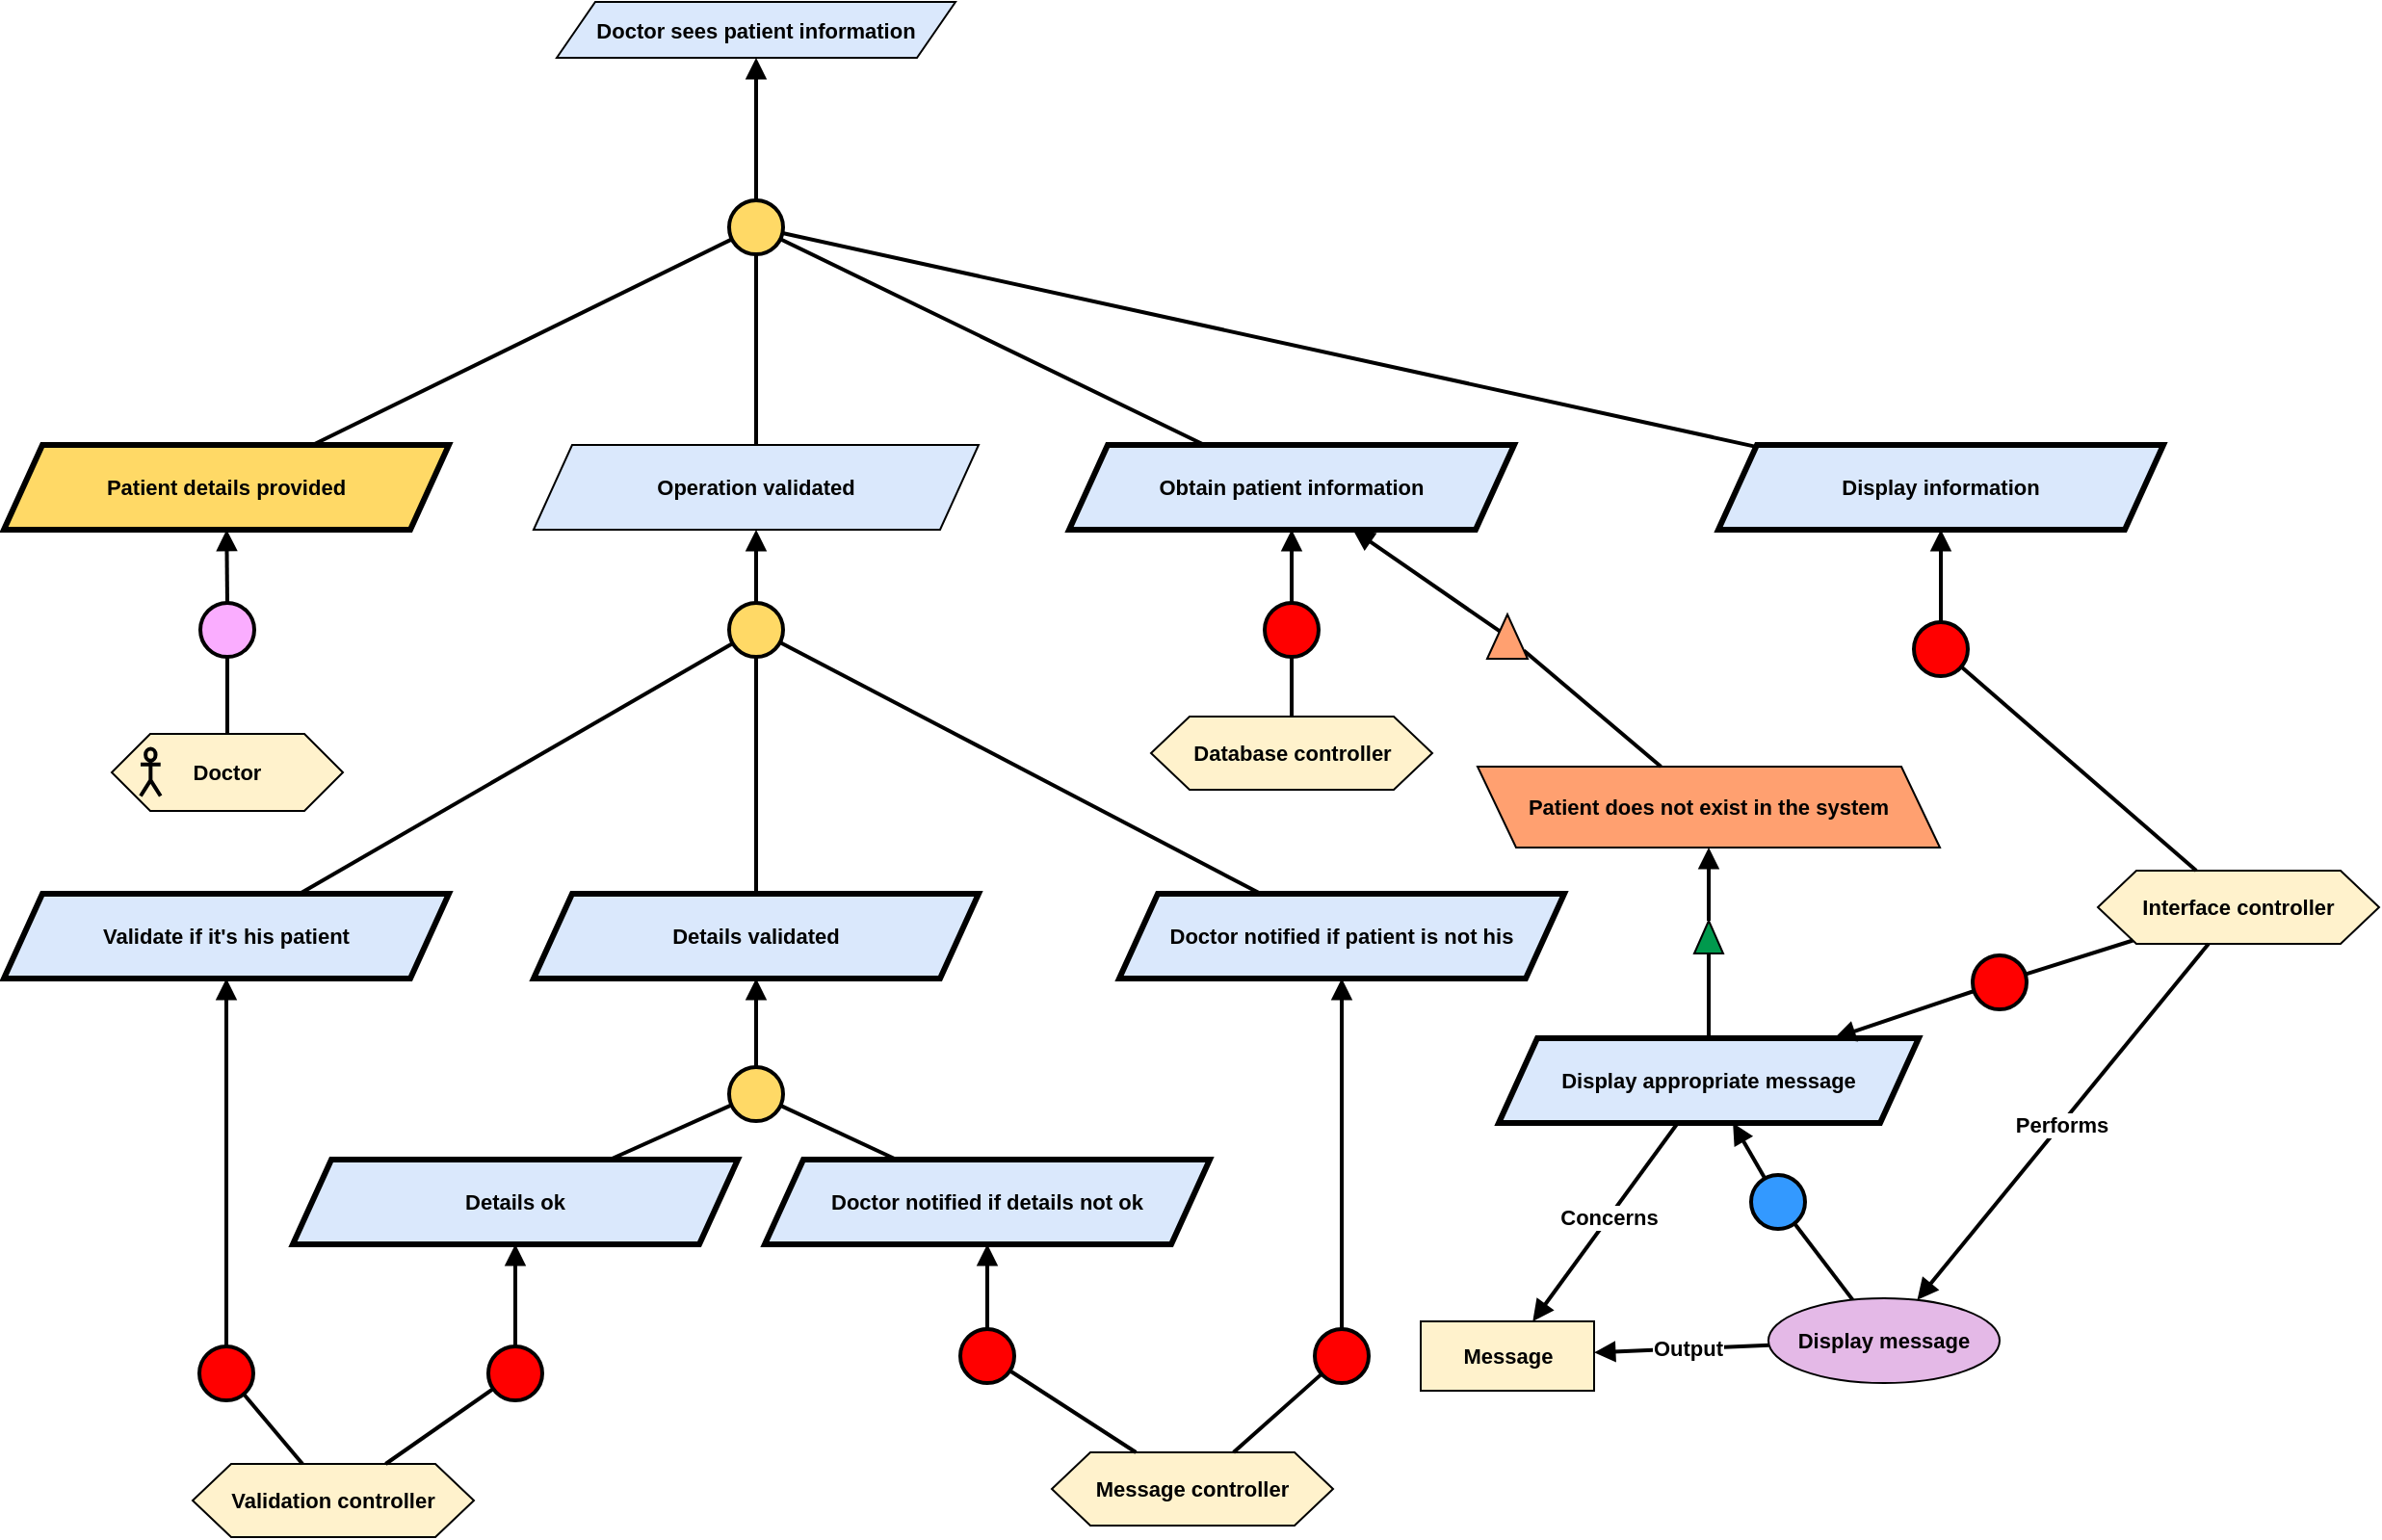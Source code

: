 <mxfile version="24.2.7" type="github">
  <diagram name="Page-1" id="sQ77rlIV0oNkLylMCGIl">
    <mxGraphModel dx="4059" dy="316" grid="0" gridSize="10" guides="1" tooltips="1" connect="1" arrows="1" fold="1" page="0" pageScale="1" pageWidth="827" pageHeight="1169" math="0" shadow="0">
      <root>
        <mxCell id="0" />
        <mxCell id="1" parent="0" />
        <mxCell id="BdWWr_sJzwSr1wSNOOl_-1" value="&lt;b&gt;Doctor sees patient information&lt;/b&gt;" style="shape=parallelogram;perimeter=parallelogramPerimeter;whiteSpace=wrap;html=1;fixedSize=1;fillColor=#dae8fc;strokeColor=#000000;fontFamily=Helvetica;fontSize=11;fontColor=default;labelBackgroundColor=none;" parent="1" vertex="1">
          <mxGeometry x="-2200" y="554" width="207" height="29" as="geometry" />
        </mxCell>
        <mxCell id="hpAG6TOJIAuAHVNSx_Au-1" value="" style="ellipse;whiteSpace=wrap;html=1;aspect=fixed;fillColor=#FFD966;strokeWidth=2;" parent="1" vertex="1">
          <mxGeometry x="-2110.5" y="657" width="28" height="28" as="geometry" />
        </mxCell>
        <mxCell id="hpAG6TOJIAuAHVNSx_Au-2" value="" style="endArrow=block;html=1;rounded=0;endFill=1;strokeWidth=2;" parent="1" source="hpAG6TOJIAuAHVNSx_Au-1" target="BdWWr_sJzwSr1wSNOOl_-1" edge="1">
          <mxGeometry width="50" height="50" relative="1" as="geometry">
            <mxPoint x="-2020.815" y="743.972" as="sourcePoint" />
            <mxPoint x="-2208.998" y="631" as="targetPoint" />
          </mxGeometry>
        </mxCell>
        <mxCell id="hpAG6TOJIAuAHVNSx_Au-3" value="" style="endArrow=none;html=1;rounded=0;strokeWidth=2;" parent="1" source="hpAG6TOJIAuAHVNSx_Au-4" target="hpAG6TOJIAuAHVNSx_Au-1" edge="1">
          <mxGeometry width="50" height="50" relative="1" as="geometry">
            <mxPoint x="-2096" y="753" as="sourcePoint" />
            <mxPoint x="-1996.81" y="742" as="targetPoint" />
          </mxGeometry>
        </mxCell>
        <mxCell id="hpAG6TOJIAuAHVNSx_Au-4" value="&lt;b&gt;Patient details provided&lt;/b&gt;" style="shape=parallelogram;perimeter=parallelogramPerimeter;whiteSpace=wrap;html=1;fixedSize=1;fillColor=#FFD966;strokeColor=#000000;strokeWidth=3;fontFamily=Helvetica;fontSize=11;fontColor=default;labelBackgroundColor=none;" parent="1" vertex="1">
          <mxGeometry x="-2487" y="784" width="231" height="44" as="geometry" />
        </mxCell>
        <mxCell id="hpAG6TOJIAuAHVNSx_Au-5" value="&lt;b&gt;Operation validated&lt;/b&gt;" style="shape=parallelogram;perimeter=parallelogramPerimeter;whiteSpace=wrap;html=1;fixedSize=1;fillColor=#dae8fc;strokeColor=#000000;strokeWidth=1;fontFamily=Helvetica;fontSize=11;fontColor=default;labelBackgroundColor=none;" parent="1" vertex="1">
          <mxGeometry x="-2212" y="784" width="231" height="44" as="geometry" />
        </mxCell>
        <mxCell id="hpAG6TOJIAuAHVNSx_Au-6" value="" style="endArrow=none;html=1;rounded=0;strokeWidth=2;" parent="1" source="hpAG6TOJIAuAHVNSx_Au-5" target="hpAG6TOJIAuAHVNSx_Au-1" edge="1">
          <mxGeometry width="50" height="50" relative="1" as="geometry">
            <mxPoint x="-2086" y="763" as="sourcePoint" />
            <mxPoint x="-2086" y="695" as="targetPoint" />
          </mxGeometry>
        </mxCell>
        <mxCell id="hpAG6TOJIAuAHVNSx_Au-7" value="" style="ellipse;whiteSpace=wrap;html=1;aspect=fixed;fillColor=#FFD966;strokeWidth=2;" parent="1" vertex="1">
          <mxGeometry x="-2110.5" y="866" width="28" height="28" as="geometry" />
        </mxCell>
        <mxCell id="hpAG6TOJIAuAHVNSx_Au-8" value="" style="endArrow=block;html=1;rounded=0;endFill=1;strokeWidth=2;" parent="1" source="hpAG6TOJIAuAHVNSx_Au-7" target="hpAG6TOJIAuAHVNSx_Au-5" edge="1">
          <mxGeometry width="50" height="50" relative="1" as="geometry">
            <mxPoint x="-2097.005" y="924.972" as="sourcePoint" />
            <mxPoint x="-2101" y="880" as="targetPoint" />
          </mxGeometry>
        </mxCell>
        <mxCell id="hpAG6TOJIAuAHVNSx_Au-9" value="" style="endArrow=none;html=1;rounded=0;strokeWidth=2;" parent="1" source="hpAG6TOJIAuAHVNSx_Au-17" target="hpAG6TOJIAuAHVNSx_Au-7" edge="1">
          <mxGeometry width="50" height="50" relative="1" as="geometry">
            <mxPoint x="-2098" y="987" as="sourcePoint" />
            <mxPoint x="-2073" y="923" as="targetPoint" />
          </mxGeometry>
        </mxCell>
        <mxCell id="hpAG6TOJIAuAHVNSx_Au-17" value="&lt;b&gt;Details validated&lt;/b&gt;" style="shape=parallelogram;perimeter=parallelogramPerimeter;whiteSpace=wrap;html=1;fixedSize=1;fillColor=#dae8fc;strokeColor=#000000;strokeWidth=3;fontFamily=Helvetica;fontSize=11;fontColor=default;labelBackgroundColor=none;" parent="1" vertex="1">
          <mxGeometry x="-2212" y="1017" width="231" height="44" as="geometry" />
        </mxCell>
        <mxCell id="hpAG6TOJIAuAHVNSx_Au-18" value="" style="ellipse;whiteSpace=wrap;html=1;aspect=fixed;fillColor=#FAADFF;strokeWidth=2;fontFamily=Helvetica;fontSize=11;fontColor=default;labelBackgroundColor=default;" parent="1" vertex="1">
          <mxGeometry x="-2385" y="866" width="28" height="28" as="geometry" />
        </mxCell>
        <mxCell id="hpAG6TOJIAuAHVNSx_Au-19" value="" style="endArrow=block;html=1;rounded=0;endFill=1;strokeWidth=2;strokeColor=default;align=center;verticalAlign=middle;fontFamily=Helvetica;fontSize=11;fontColor=default;labelBackgroundColor=default;" parent="1" source="hpAG6TOJIAuAHVNSx_Au-18" target="hpAG6TOJIAuAHVNSx_Au-4" edge="1">
          <mxGeometry width="50" height="50" relative="1" as="geometry">
            <mxPoint x="-2478.255" y="949.972" as="sourcePoint" />
            <mxPoint x="-2382.371" y="826.0" as="targetPoint" />
          </mxGeometry>
        </mxCell>
        <mxCell id="hpAG6TOJIAuAHVNSx_Au-20" value="" style="endArrow=none;html=1;rounded=0;strokeWidth=2;strokeColor=default;align=center;verticalAlign=middle;fontFamily=Helvetica;fontSize=11;fontColor=default;labelBackgroundColor=default;" parent="1" source="hpAG6TOJIAuAHVNSx_Au-22" target="hpAG6TOJIAuAHVNSx_Au-18" edge="1">
          <mxGeometry width="50" height="50" relative="1" as="geometry">
            <mxPoint x="-2321.606" y="990.5" as="sourcePoint" />
            <mxPoint x="-2436.25" y="946" as="targetPoint" />
            <Array as="points" />
          </mxGeometry>
        </mxCell>
        <mxCell id="hpAG6TOJIAuAHVNSx_Au-21" value="" style="group" parent="1" vertex="1" connectable="0">
          <mxGeometry x="-2431" y="934" width="120" height="40" as="geometry" />
        </mxCell>
        <mxCell id="hpAG6TOJIAuAHVNSx_Au-22" value="&lt;div&gt;&lt;b&gt;Doctor&lt;/b&gt;&lt;/div&gt;" style="shape=hexagon;perimeter=hexagonPerimeter2;whiteSpace=wrap;html=1;fixedSize=1;fillColor=#FFF2CC;fontFamily=Helvetica;fontSize=11;fontColor=default;labelBackgroundColor=none;" parent="hpAG6TOJIAuAHVNSx_Au-21" vertex="1">
          <mxGeometry width="120" height="40" as="geometry" />
        </mxCell>
        <mxCell id="hpAG6TOJIAuAHVNSx_Au-23" value="" style="shape=umlActor;verticalLabelPosition=bottom;verticalAlign=top;html=1;outlineConnect=0;fillColor=none;strokeWidth=2;fontFamily=Helvetica;fontSize=11;fontColor=default;labelBackgroundColor=default;" parent="hpAG6TOJIAuAHVNSx_Au-21" vertex="1">
          <mxGeometry x="14.983" y="7.75" width="10.373" height="24.5" as="geometry" />
        </mxCell>
        <mxCell id="hpAG6TOJIAuAHVNSx_Au-24" value="&lt;div&gt;&lt;b&gt;Validation controller&lt;/b&gt;&lt;/div&gt;" style="shape=hexagon;perimeter=hexagonPerimeter2;whiteSpace=wrap;html=1;fixedSize=1;fillColor=#FFF2CC;fontFamily=Helvetica;fontSize=11;fontColor=default;labelBackgroundColor=none;" parent="1" vertex="1">
          <mxGeometry x="-2389" y="1313" width="146" height="38" as="geometry" />
        </mxCell>
        <mxCell id="hpAG6TOJIAuAHVNSx_Au-25" value="" style="ellipse;whiteSpace=wrap;html=1;aspect=fixed;fillColor=#FF0000;strokeWidth=2;" parent="1" vertex="1">
          <mxGeometry x="-2235.5" y="1252" width="28" height="28" as="geometry" />
        </mxCell>
        <mxCell id="hpAG6TOJIAuAHVNSx_Au-26" value="" style="endArrow=block;html=1;rounded=0;endFill=1;strokeWidth=2;" parent="1" source="hpAG6TOJIAuAHVNSx_Au-25" target="hpAG6TOJIAuAHVNSx_Au-41" edge="1">
          <mxGeometry width="50" height="50" relative="1" as="geometry">
            <mxPoint x="-2393.505" y="1387.972" as="sourcePoint" />
            <mxPoint x="-2345" y="1282" as="targetPoint" />
          </mxGeometry>
        </mxCell>
        <mxCell id="hpAG6TOJIAuAHVNSx_Au-27" value="" style="endArrow=none;html=1;rounded=0;strokeWidth=2;" parent="1" source="hpAG6TOJIAuAHVNSx_Au-24" target="hpAG6TOJIAuAHVNSx_Au-25" edge="1">
          <mxGeometry width="50" height="50" relative="1" as="geometry">
            <mxPoint x="-2394.5" y="1450" as="sourcePoint" />
            <mxPoint x="-2369.5" y="1386" as="targetPoint" />
          </mxGeometry>
        </mxCell>
        <mxCell id="hpAG6TOJIAuAHVNSx_Au-28" value="" style="endArrow=none;html=1;rounded=0;strokeWidth=2;" parent="1" source="hpAG6TOJIAuAHVNSx_Au-29" target="hpAG6TOJIAuAHVNSx_Au-7" edge="1">
          <mxGeometry width="50" height="50" relative="1" as="geometry">
            <mxPoint x="-1820" y="977" as="sourcePoint" />
            <mxPoint x="-1830" y="934" as="targetPoint" />
          </mxGeometry>
        </mxCell>
        <mxCell id="hpAG6TOJIAuAHVNSx_Au-29" value="&lt;b&gt;Validate if it&#39;s his patient&lt;/b&gt;" style="shape=parallelogram;perimeter=parallelogramPerimeter;whiteSpace=wrap;html=1;fixedSize=1;fillColor=#dae8fc;strokeColor=#000000;strokeWidth=3;fontFamily=Helvetica;fontSize=11;fontColor=default;labelBackgroundColor=none;" parent="1" vertex="1">
          <mxGeometry x="-2487" y="1017" width="231" height="44" as="geometry" />
        </mxCell>
        <mxCell id="hpAG6TOJIAuAHVNSx_Au-30" value="" style="ellipse;whiteSpace=wrap;html=1;aspect=fixed;fillColor=#FF0000;strokeWidth=2;" parent="1" vertex="1">
          <mxGeometry x="-2385.5" y="1252" width="28" height="28" as="geometry" />
        </mxCell>
        <mxCell id="hpAG6TOJIAuAHVNSx_Au-31" value="" style="endArrow=block;html=1;rounded=0;endFill=1;strokeWidth=2;" parent="1" source="hpAG6TOJIAuAHVNSx_Au-30" target="hpAG6TOJIAuAHVNSx_Au-29" edge="1">
          <mxGeometry width="50" height="50" relative="1" as="geometry">
            <mxPoint x="-2489.505" y="1314.972" as="sourcePoint" />
            <mxPoint x="-2438" y="1204" as="targetPoint" />
          </mxGeometry>
        </mxCell>
        <mxCell id="hpAG6TOJIAuAHVNSx_Au-32" value="" style="endArrow=none;html=1;rounded=0;strokeWidth=2;" parent="1" source="hpAG6TOJIAuAHVNSx_Au-24" target="hpAG6TOJIAuAHVNSx_Au-30" edge="1">
          <mxGeometry width="50" height="50" relative="1" as="geometry">
            <mxPoint x="-2140.5" y="1482" as="sourcePoint" />
            <mxPoint x="-2120.5" y="1393" as="targetPoint" />
          </mxGeometry>
        </mxCell>
        <mxCell id="hpAG6TOJIAuAHVNSx_Au-35" value="&lt;b&gt;Obtain patient information&lt;/b&gt;" style="shape=parallelogram;perimeter=parallelogramPerimeter;whiteSpace=wrap;html=1;fixedSize=1;fillColor=#dae8fc;strokeColor=#000000;strokeWidth=3;fontFamily=Helvetica;fontSize=11;fontColor=default;labelBackgroundColor=none;" parent="1" vertex="1">
          <mxGeometry x="-1934" y="784" width="231" height="44" as="geometry" />
        </mxCell>
        <mxCell id="hpAG6TOJIAuAHVNSx_Au-36" value="" style="endArrow=none;html=1;rounded=0;strokeWidth=2;" parent="1" source="hpAG6TOJIAuAHVNSx_Au-35" target="hpAG6TOJIAuAHVNSx_Au-1" edge="1">
          <mxGeometry width="50" height="50" relative="1" as="geometry">
            <mxPoint x="-2087" y="794" as="sourcePoint" />
            <mxPoint x="-2087" y="695" as="targetPoint" />
          </mxGeometry>
        </mxCell>
        <mxCell id="hpAG6TOJIAuAHVNSx_Au-37" value="&lt;div&gt;&lt;b&gt;Database controller&lt;/b&gt;&lt;/div&gt;" style="shape=hexagon;perimeter=hexagonPerimeter2;whiteSpace=wrap;html=1;fixedSize=1;fillColor=#FFF2CC;fontFamily=Helvetica;fontSize=11;fontColor=default;labelBackgroundColor=none;" parent="1" vertex="1">
          <mxGeometry x="-1891.5" y="925" width="146" height="38" as="geometry" />
        </mxCell>
        <mxCell id="hpAG6TOJIAuAHVNSx_Au-38" value="" style="ellipse;whiteSpace=wrap;html=1;aspect=fixed;fillColor=#FF0000;strokeWidth=2;" parent="1" vertex="1">
          <mxGeometry x="-1832.5" y="866" width="28" height="28" as="geometry" />
        </mxCell>
        <mxCell id="hpAG6TOJIAuAHVNSx_Au-39" value="" style="endArrow=block;html=1;rounded=0;endFill=1;strokeWidth=2;" parent="1" source="hpAG6TOJIAuAHVNSx_Au-38" target="hpAG6TOJIAuAHVNSx_Au-35" edge="1">
          <mxGeometry width="50" height="50" relative="1" as="geometry">
            <mxPoint x="-1794.005" y="927.972" as="sourcePoint" />
            <mxPoint x="-1798" y="883" as="targetPoint" />
          </mxGeometry>
        </mxCell>
        <mxCell id="hpAG6TOJIAuAHVNSx_Au-40" value="" style="endArrow=none;html=1;rounded=0;strokeWidth=2;" parent="1" source="hpAG6TOJIAuAHVNSx_Au-37" target="hpAG6TOJIAuAHVNSx_Au-38" edge="1">
          <mxGeometry width="50" height="50" relative="1" as="geometry">
            <mxPoint x="-1795" y="990" as="sourcePoint" />
            <mxPoint x="-1770" y="926" as="targetPoint" />
          </mxGeometry>
        </mxCell>
        <mxCell id="hpAG6TOJIAuAHVNSx_Au-41" value="&lt;b&gt;Details ok&lt;/b&gt;" style="shape=parallelogram;perimeter=parallelogramPerimeter;whiteSpace=wrap;html=1;fixedSize=1;fillColor=#dae8fc;strokeColor=#000000;strokeWidth=3;fontFamily=Helvetica;fontSize=11;fontColor=default;labelBackgroundColor=none;" parent="1" vertex="1">
          <mxGeometry x="-2337" y="1155" width="231" height="44" as="geometry" />
        </mxCell>
        <mxCell id="hpAG6TOJIAuAHVNSx_Au-42" value="&lt;b&gt;Doctor notified if details not ok&lt;/b&gt;" style="shape=parallelogram;perimeter=parallelogramPerimeter;whiteSpace=wrap;html=1;fixedSize=1;fillColor=#dae8fc;strokeColor=#000000;strokeWidth=3;fontFamily=Helvetica;fontSize=11;fontColor=default;labelBackgroundColor=none;" parent="1" vertex="1">
          <mxGeometry x="-2092" y="1155" width="231" height="44" as="geometry" />
        </mxCell>
        <mxCell id="hpAG6TOJIAuAHVNSx_Au-43" value="" style="ellipse;whiteSpace=wrap;html=1;aspect=fixed;fillColor=#FFD966;strokeWidth=2;" parent="1" vertex="1">
          <mxGeometry x="-2110.5" y="1107" width="28" height="28" as="geometry" />
        </mxCell>
        <mxCell id="hpAG6TOJIAuAHVNSx_Au-44" value="" style="endArrow=block;html=1;rounded=0;endFill=1;strokeWidth=2;" parent="1" source="hpAG6TOJIAuAHVNSx_Au-43" target="hpAG6TOJIAuAHVNSx_Au-17" edge="1">
          <mxGeometry width="50" height="50" relative="1" as="geometry">
            <mxPoint x="-2130.005" y="1133.972" as="sourcePoint" />
            <mxPoint x="-2134" y="1089" as="targetPoint" />
          </mxGeometry>
        </mxCell>
        <mxCell id="hpAG6TOJIAuAHVNSx_Au-45" value="" style="endArrow=none;html=1;rounded=0;strokeWidth=2;" parent="1" source="hpAG6TOJIAuAHVNSx_Au-41" target="hpAG6TOJIAuAHVNSx_Au-43" edge="1">
          <mxGeometry width="50" height="50" relative="1" as="geometry">
            <mxPoint x="-2131" y="1196" as="sourcePoint" />
            <mxPoint x="-2106" y="1132" as="targetPoint" />
          </mxGeometry>
        </mxCell>
        <mxCell id="hpAG6TOJIAuAHVNSx_Au-46" value="" style="endArrow=none;html=1;rounded=0;strokeWidth=2;" parent="1" source="hpAG6TOJIAuAHVNSx_Au-42" target="hpAG6TOJIAuAHVNSx_Au-43" edge="1">
          <mxGeometry width="50" height="50" relative="1" as="geometry">
            <mxPoint x="-2223" y="1197" as="sourcePoint" />
            <mxPoint x="-2123" y="1139" as="targetPoint" />
          </mxGeometry>
        </mxCell>
        <mxCell id="hpAG6TOJIAuAHVNSx_Au-47" value="&lt;div&gt;&lt;b&gt;Message controller&lt;/b&gt;&lt;/div&gt;" style="shape=hexagon;perimeter=hexagonPerimeter2;whiteSpace=wrap;html=1;fixedSize=1;fillColor=#FFF2CC;fontFamily=Helvetica;fontSize=11;fontColor=default;labelBackgroundColor=none;" parent="1" vertex="1">
          <mxGeometry x="-1943" y="1307" width="146" height="38" as="geometry" />
        </mxCell>
        <mxCell id="hpAG6TOJIAuAHVNSx_Au-48" value="" style="ellipse;whiteSpace=wrap;html=1;aspect=fixed;fillColor=#FF0000;strokeWidth=2;" parent="1" vertex="1">
          <mxGeometry x="-1990.5" y="1243" width="28" height="28" as="geometry" />
        </mxCell>
        <mxCell id="hpAG6TOJIAuAHVNSx_Au-49" value="" style="endArrow=block;html=1;rounded=0;endFill=1;strokeWidth=2;" parent="1" source="hpAG6TOJIAuAHVNSx_Au-48" target="hpAG6TOJIAuAHVNSx_Au-42" edge="1">
          <mxGeometry width="50" height="50" relative="1" as="geometry">
            <mxPoint x="-1964.005" y="1248.972" as="sourcePoint" />
            <mxPoint x="-1968" y="1204" as="targetPoint" />
          </mxGeometry>
        </mxCell>
        <mxCell id="hpAG6TOJIAuAHVNSx_Au-50" value="" style="endArrow=none;html=1;rounded=0;strokeWidth=2;" parent="1" source="hpAG6TOJIAuAHVNSx_Au-47" target="hpAG6TOJIAuAHVNSx_Au-48" edge="1">
          <mxGeometry width="50" height="50" relative="1" as="geometry">
            <mxPoint x="-1965" y="1311" as="sourcePoint" />
            <mxPoint x="-1940" y="1247" as="targetPoint" />
          </mxGeometry>
        </mxCell>
        <mxCell id="hpAG6TOJIAuAHVNSx_Au-51" value="&lt;b&gt;Doctor notified if patient is not his&lt;/b&gt;" style="shape=parallelogram;perimeter=parallelogramPerimeter;whiteSpace=wrap;html=1;fixedSize=1;fillColor=#dae8fc;strokeColor=#000000;strokeWidth=3;fontFamily=Helvetica;fontSize=11;fontColor=default;labelBackgroundColor=none;" parent="1" vertex="1">
          <mxGeometry x="-1908" y="1017" width="231" height="44" as="geometry" />
        </mxCell>
        <mxCell id="hpAG6TOJIAuAHVNSx_Au-53" value="" style="endArrow=none;html=1;rounded=0;strokeWidth=2;" parent="1" source="hpAG6TOJIAuAHVNSx_Au-51" target="hpAG6TOJIAuAHVNSx_Au-7" edge="1">
          <mxGeometry width="50" height="50" relative="1" as="geometry">
            <mxPoint x="-1961" y="1021" as="sourcePoint" />
            <mxPoint x="-2077" y="900" as="targetPoint" />
          </mxGeometry>
        </mxCell>
        <mxCell id="hpAG6TOJIAuAHVNSx_Au-54" value="" style="ellipse;whiteSpace=wrap;html=1;aspect=fixed;fillColor=#FF0000;strokeWidth=2;" parent="1" vertex="1">
          <mxGeometry x="-1806.5" y="1243" width="28" height="28" as="geometry" />
        </mxCell>
        <mxCell id="hpAG6TOJIAuAHVNSx_Au-55" value="" style="endArrow=block;html=1;rounded=0;endFill=1;strokeWidth=2;" parent="1" source="hpAG6TOJIAuAHVNSx_Au-54" target="hpAG6TOJIAuAHVNSx_Au-51" edge="1">
          <mxGeometry width="50" height="50" relative="1" as="geometry">
            <mxPoint x="-1821.505" y="1249.972" as="sourcePoint" />
            <mxPoint x="-1826.5" y="1200" as="targetPoint" />
          </mxGeometry>
        </mxCell>
        <mxCell id="hpAG6TOJIAuAHVNSx_Au-56" value="" style="endArrow=none;html=1;rounded=0;strokeWidth=2;" parent="1" source="hpAG6TOJIAuAHVNSx_Au-47" target="hpAG6TOJIAuAHVNSx_Au-54" edge="1">
          <mxGeometry width="50" height="50" relative="1" as="geometry">
            <mxPoint x="-1826.5" y="1314" as="sourcePoint" />
            <mxPoint x="-1797.5" y="1248" as="targetPoint" />
          </mxGeometry>
        </mxCell>
        <mxCell id="hpAG6TOJIAuAHVNSx_Au-57" value="&lt;b&gt;Display information&lt;/b&gt;" style="shape=parallelogram;perimeter=parallelogramPerimeter;whiteSpace=wrap;html=1;fixedSize=1;fillColor=#dae8fc;strokeColor=#000000;strokeWidth=3;fontFamily=Helvetica;fontSize=11;fontColor=default;labelBackgroundColor=none;" parent="1" vertex="1">
          <mxGeometry x="-1597" y="784" width="231" height="44" as="geometry" />
        </mxCell>
        <mxCell id="hpAG6TOJIAuAHVNSx_Au-58" value="&lt;b&gt;Interface controller&lt;/b&gt;" style="shape=hexagon;perimeter=hexagonPerimeter2;whiteSpace=wrap;html=1;fixedSize=1;fillColor=#FFF2CC;fontFamily=Helvetica;fontSize=11;fontColor=default;labelBackgroundColor=none;" parent="1" vertex="1">
          <mxGeometry x="-1400" y="1005" width="146" height="38" as="geometry" />
        </mxCell>
        <mxCell id="hpAG6TOJIAuAHVNSx_Au-59" value="" style="ellipse;whiteSpace=wrap;html=1;aspect=fixed;fillColor=#FF0000;strokeWidth=2;" parent="1" vertex="1">
          <mxGeometry x="-1495.5" y="876" width="28" height="28" as="geometry" />
        </mxCell>
        <mxCell id="hpAG6TOJIAuAHVNSx_Au-60" value="" style="endArrow=block;html=1;rounded=0;endFill=1;strokeWidth=2;" parent="1" source="hpAG6TOJIAuAHVNSx_Au-59" target="hpAG6TOJIAuAHVNSx_Au-57" edge="1">
          <mxGeometry width="50" height="50" relative="1" as="geometry">
            <mxPoint x="-1210.505" y="930.972" as="sourcePoint" />
            <mxPoint x="-1234.5" y="831" as="targetPoint" />
          </mxGeometry>
        </mxCell>
        <mxCell id="hpAG6TOJIAuAHVNSx_Au-61" value="" style="endArrow=none;html=1;rounded=0;strokeWidth=2;" parent="1" source="hpAG6TOJIAuAHVNSx_Au-58" target="hpAG6TOJIAuAHVNSx_Au-59" edge="1">
          <mxGeometry width="50" height="50" relative="1" as="geometry">
            <mxPoint x="-1285.5" y="997" as="sourcePoint" />
            <mxPoint x="-1260.5" y="933" as="targetPoint" />
          </mxGeometry>
        </mxCell>
        <mxCell id="hpAG6TOJIAuAHVNSx_Au-62" value="" style="endArrow=none;html=1;rounded=0;strokeWidth=2;" parent="1" source="hpAG6TOJIAuAHVNSx_Au-57" target="hpAG6TOJIAuAHVNSx_Au-1" edge="1">
          <mxGeometry width="50" height="50" relative="1" as="geometry">
            <mxPoint x="-1497" y="744" as="sourcePoint" />
            <mxPoint x="-1993" y="636" as="targetPoint" />
          </mxGeometry>
        </mxCell>
        <mxCell id="B7BkbEz7S9te9hTbkUyi-1" value="Patient does not exist in the system" style="shape=parallelogram;perimeter=parallelogramPerimeter;whiteSpace=wrap;html=1;fixedSize=1;fillColor=#FFA070;fontStyle=1;fontFamily=Helvetica;fontSize=11;fontColor=default;labelBackgroundColor=none;flipH=1;flipV=0;" vertex="1" parent="1">
          <mxGeometry x="-1722" y="951" width="240" height="42" as="geometry" />
        </mxCell>
        <mxCell id="B7BkbEz7S9te9hTbkUyi-5" value="" style="endArrow=block;html=1;rounded=0;endFill=1;strokeWidth=2;" edge="1" parent="1" source="B7BkbEz7S9te9hTbkUyi-7" target="hpAG6TOJIAuAHVNSx_Au-35">
          <mxGeometry width="50" height="50" relative="1" as="geometry">
            <mxPoint x="-1494" y="842" as="sourcePoint" />
            <mxPoint x="-1672" y="801" as="targetPoint" />
          </mxGeometry>
        </mxCell>
        <mxCell id="B7BkbEz7S9te9hTbkUyi-6" value="" style="endArrow=none;html=1;rounded=0;strokeWidth=2;" edge="1" parent="1" target="B7BkbEz7S9te9hTbkUyi-7" source="B7BkbEz7S9te9hTbkUyi-1">
          <mxGeometry width="50" height="50" relative="1" as="geometry">
            <mxPoint x="-1576" y="908" as="sourcePoint" />
            <mxPoint x="-1393.756" y="731.998" as="targetPoint" />
          </mxGeometry>
        </mxCell>
        <mxCell id="B7BkbEz7S9te9hTbkUyi-7" value="" style="triangle;whiteSpace=wrap;html=1;rotation=-90;fillColor=#FFA070;strokeColor=default;" vertex="1" parent="1">
          <mxGeometry x="-1718" y="873" width="23" height="21" as="geometry" />
        </mxCell>
        <mxCell id="B7BkbEz7S9te9hTbkUyi-10" value="" style="endArrow=block;html=1;rounded=0;endFill=1;strokeWidth=2;" edge="1" source="B7BkbEz7S9te9hTbkUyi-12" parent="1" target="B7BkbEz7S9te9hTbkUyi-1">
          <mxGeometry width="50" height="50" relative="1" as="geometry">
            <mxPoint x="-1545" y="1025" as="sourcePoint" />
            <mxPoint x="-1554" y="993" as="targetPoint" />
          </mxGeometry>
        </mxCell>
        <mxCell id="B7BkbEz7S9te9hTbkUyi-11" value="" style="endArrow=none;html=1;rounded=0;strokeWidth=2;" edge="1" target="B7BkbEz7S9te9hTbkUyi-12" parent="1" source="B7BkbEz7S9te9hTbkUyi-17">
          <mxGeometry width="50" height="50" relative="1" as="geometry">
            <mxPoint x="-1602" y="1081" as="sourcePoint" />
            <mxPoint x="-1554.756" y="1059.998" as="targetPoint" />
            <Array as="points" />
          </mxGeometry>
        </mxCell>
        <mxCell id="B7BkbEz7S9te9hTbkUyi-12" value="" style="triangle;whiteSpace=wrap;html=1;rotation=-90;fillColor=#00994D;" vertex="1" parent="1">
          <mxGeometry x="-1610.5" y="1032" width="17" height="15" as="geometry" />
        </mxCell>
        <mxCell id="B7BkbEz7S9te9hTbkUyi-13" value="&lt;b&gt;Message&lt;/b&gt;" style="rounded=0;whiteSpace=wrap;html=1;fillColor=#FFF2CC;fontFamily=Helvetica;fontSize=11;fontColor=default;labelBackgroundColor=none;" vertex="1" parent="1">
          <mxGeometry x="-1751.5" y="1239" width="90" height="36" as="geometry" />
        </mxCell>
        <mxCell id="B7BkbEz7S9te9hTbkUyi-17" value="&lt;b&gt;Display appropriate message&lt;/b&gt;" style="shape=parallelogram;perimeter=parallelogramPerimeter;whiteSpace=wrap;html=1;fixedSize=1;fillColor=#dae8fc;strokeColor=#000000;strokeWidth=3;fontFamily=Helvetica;fontSize=11;fontColor=default;labelBackgroundColor=none;" vertex="1" parent="1">
          <mxGeometry x="-1711" y="1092" width="218" height="44" as="geometry" />
        </mxCell>
        <mxCell id="B7BkbEz7S9te9hTbkUyi-21" value="" style="ellipse;whiteSpace=wrap;html=1;aspect=fixed;fillColor=#3399FF;strokeWidth=2;" vertex="1" parent="1">
          <mxGeometry x="-1580" y="1163" width="28" height="28" as="geometry" />
        </mxCell>
        <mxCell id="B7BkbEz7S9te9hTbkUyi-22" value="" style="endArrow=block;html=1;rounded=0;endFill=1;strokeWidth=2;" edge="1" source="B7BkbEz7S9te9hTbkUyi-21" parent="1" target="B7BkbEz7S9te9hTbkUyi-17">
          <mxGeometry width="50" height="50" relative="1" as="geometry">
            <mxPoint x="-1459.005" y="1288.972" as="sourcePoint" />
            <mxPoint x="-1463" y="1244" as="targetPoint" />
          </mxGeometry>
        </mxCell>
        <mxCell id="B7BkbEz7S9te9hTbkUyi-23" value="" style="endArrow=none;html=1;rounded=0;strokeWidth=2;" edge="1" target="B7BkbEz7S9te9hTbkUyi-21" parent="1" source="B7BkbEz7S9te9hTbkUyi-24">
          <mxGeometry width="50" height="50" relative="1" as="geometry">
            <mxPoint x="-1460" y="1351" as="sourcePoint" />
            <mxPoint x="-1435" y="1287" as="targetPoint" />
          </mxGeometry>
        </mxCell>
        <mxCell id="B7BkbEz7S9te9hTbkUyi-24" value="&lt;b&gt;Display message&lt;/b&gt;" style="ellipse;whiteSpace=wrap;html=1;fillColor=#E4B9E7;strokeColor=#000000;fontFamily=Helvetica;fontSize=11;fontColor=default;labelBackgroundColor=none;" vertex="1" parent="1">
          <mxGeometry x="-1571" y="1227" width="120" height="44" as="geometry" />
        </mxCell>
        <mxCell id="B7BkbEz7S9te9hTbkUyi-25" value="" style="endArrow=block;html=1;rounded=0;endFill=1;strokeWidth=2;" edge="1" parent="1" source="B7BkbEz7S9te9hTbkUyi-24" target="B7BkbEz7S9te9hTbkUyi-13">
          <mxGeometry width="50" height="50" relative="1" as="geometry">
            <mxPoint x="-1557" y="1322" as="sourcePoint" />
            <mxPoint x="-1566" y="1253" as="targetPoint" />
          </mxGeometry>
        </mxCell>
        <mxCell id="B7BkbEz7S9te9hTbkUyi-26" value="&lt;b&gt;Output&lt;/b&gt;" style="edgeLabel;html=1;align=center;verticalAlign=middle;resizable=0;points=[];" vertex="1" connectable="0" parent="B7BkbEz7S9te9hTbkUyi-25">
          <mxGeometry x="-0.054" relative="1" as="geometry">
            <mxPoint as="offset" />
          </mxGeometry>
        </mxCell>
        <mxCell id="B7BkbEz7S9te9hTbkUyi-27" value="" style="ellipse;whiteSpace=wrap;html=1;aspect=fixed;fillColor=#FF0000;strokeWidth=2;" vertex="1" parent="1">
          <mxGeometry x="-1465" y="1049" width="28" height="28" as="geometry" />
        </mxCell>
        <mxCell id="B7BkbEz7S9te9hTbkUyi-28" value="" style="endArrow=block;html=1;rounded=0;endFill=1;strokeWidth=2;" edge="1" source="B7BkbEz7S9te9hTbkUyi-27" parent="1" target="B7BkbEz7S9te9hTbkUyi-17">
          <mxGeometry width="50" height="50" relative="1" as="geometry">
            <mxPoint x="-1456.005" y="1161.972" as="sourcePoint" />
            <mxPoint x="-1460" y="1117" as="targetPoint" />
          </mxGeometry>
        </mxCell>
        <mxCell id="B7BkbEz7S9te9hTbkUyi-29" value="" style="endArrow=none;html=1;rounded=0;strokeWidth=2;" edge="1" target="B7BkbEz7S9te9hTbkUyi-27" parent="1" source="hpAG6TOJIAuAHVNSx_Au-58">
          <mxGeometry width="50" height="50" relative="1" as="geometry">
            <mxPoint x="-1457" y="1224" as="sourcePoint" />
            <mxPoint x="-1432" y="1160" as="targetPoint" />
          </mxGeometry>
        </mxCell>
        <mxCell id="B7BkbEz7S9te9hTbkUyi-30" value="" style="endArrow=block;html=1;rounded=0;endFill=1;strokeWidth=2;" edge="1" parent="1" source="hpAG6TOJIAuAHVNSx_Au-58" target="B7BkbEz7S9te9hTbkUyi-24">
          <mxGeometry width="50" height="50" relative="1" as="geometry">
            <mxPoint x="-1631" y="1326" as="sourcePoint" />
            <mxPoint x="-1640" y="1257" as="targetPoint" />
          </mxGeometry>
        </mxCell>
        <mxCell id="B7BkbEz7S9te9hTbkUyi-31" value="&lt;b&gt;Performs&lt;/b&gt;" style="edgeLabel;html=1;align=center;verticalAlign=middle;resizable=0;points=[];" vertex="1" connectable="0" parent="B7BkbEz7S9te9hTbkUyi-30">
          <mxGeometry x="0.008" relative="1" as="geometry">
            <mxPoint as="offset" />
          </mxGeometry>
        </mxCell>
        <mxCell id="B7BkbEz7S9te9hTbkUyi-34" value="" style="endArrow=block;html=1;rounded=0;endFill=1;strokeWidth=2;" edge="1" parent="1" source="B7BkbEz7S9te9hTbkUyi-17" target="B7BkbEz7S9te9hTbkUyi-13">
          <mxGeometry width="50" height="50" relative="1" as="geometry">
            <mxPoint x="-1621" y="1265" as="sourcePoint" />
            <mxPoint x="-1729" y="1233" as="targetPoint" />
          </mxGeometry>
        </mxCell>
        <mxCell id="B7BkbEz7S9te9hTbkUyi-35" value="&lt;b&gt;Concerns&lt;/b&gt;" style="edgeLabel;html=1;align=center;verticalAlign=middle;resizable=0;points=[];" vertex="1" connectable="0" parent="B7BkbEz7S9te9hTbkUyi-34">
          <mxGeometry x="-0.054" relative="1" as="geometry">
            <mxPoint as="offset" />
          </mxGeometry>
        </mxCell>
      </root>
    </mxGraphModel>
  </diagram>
</mxfile>

